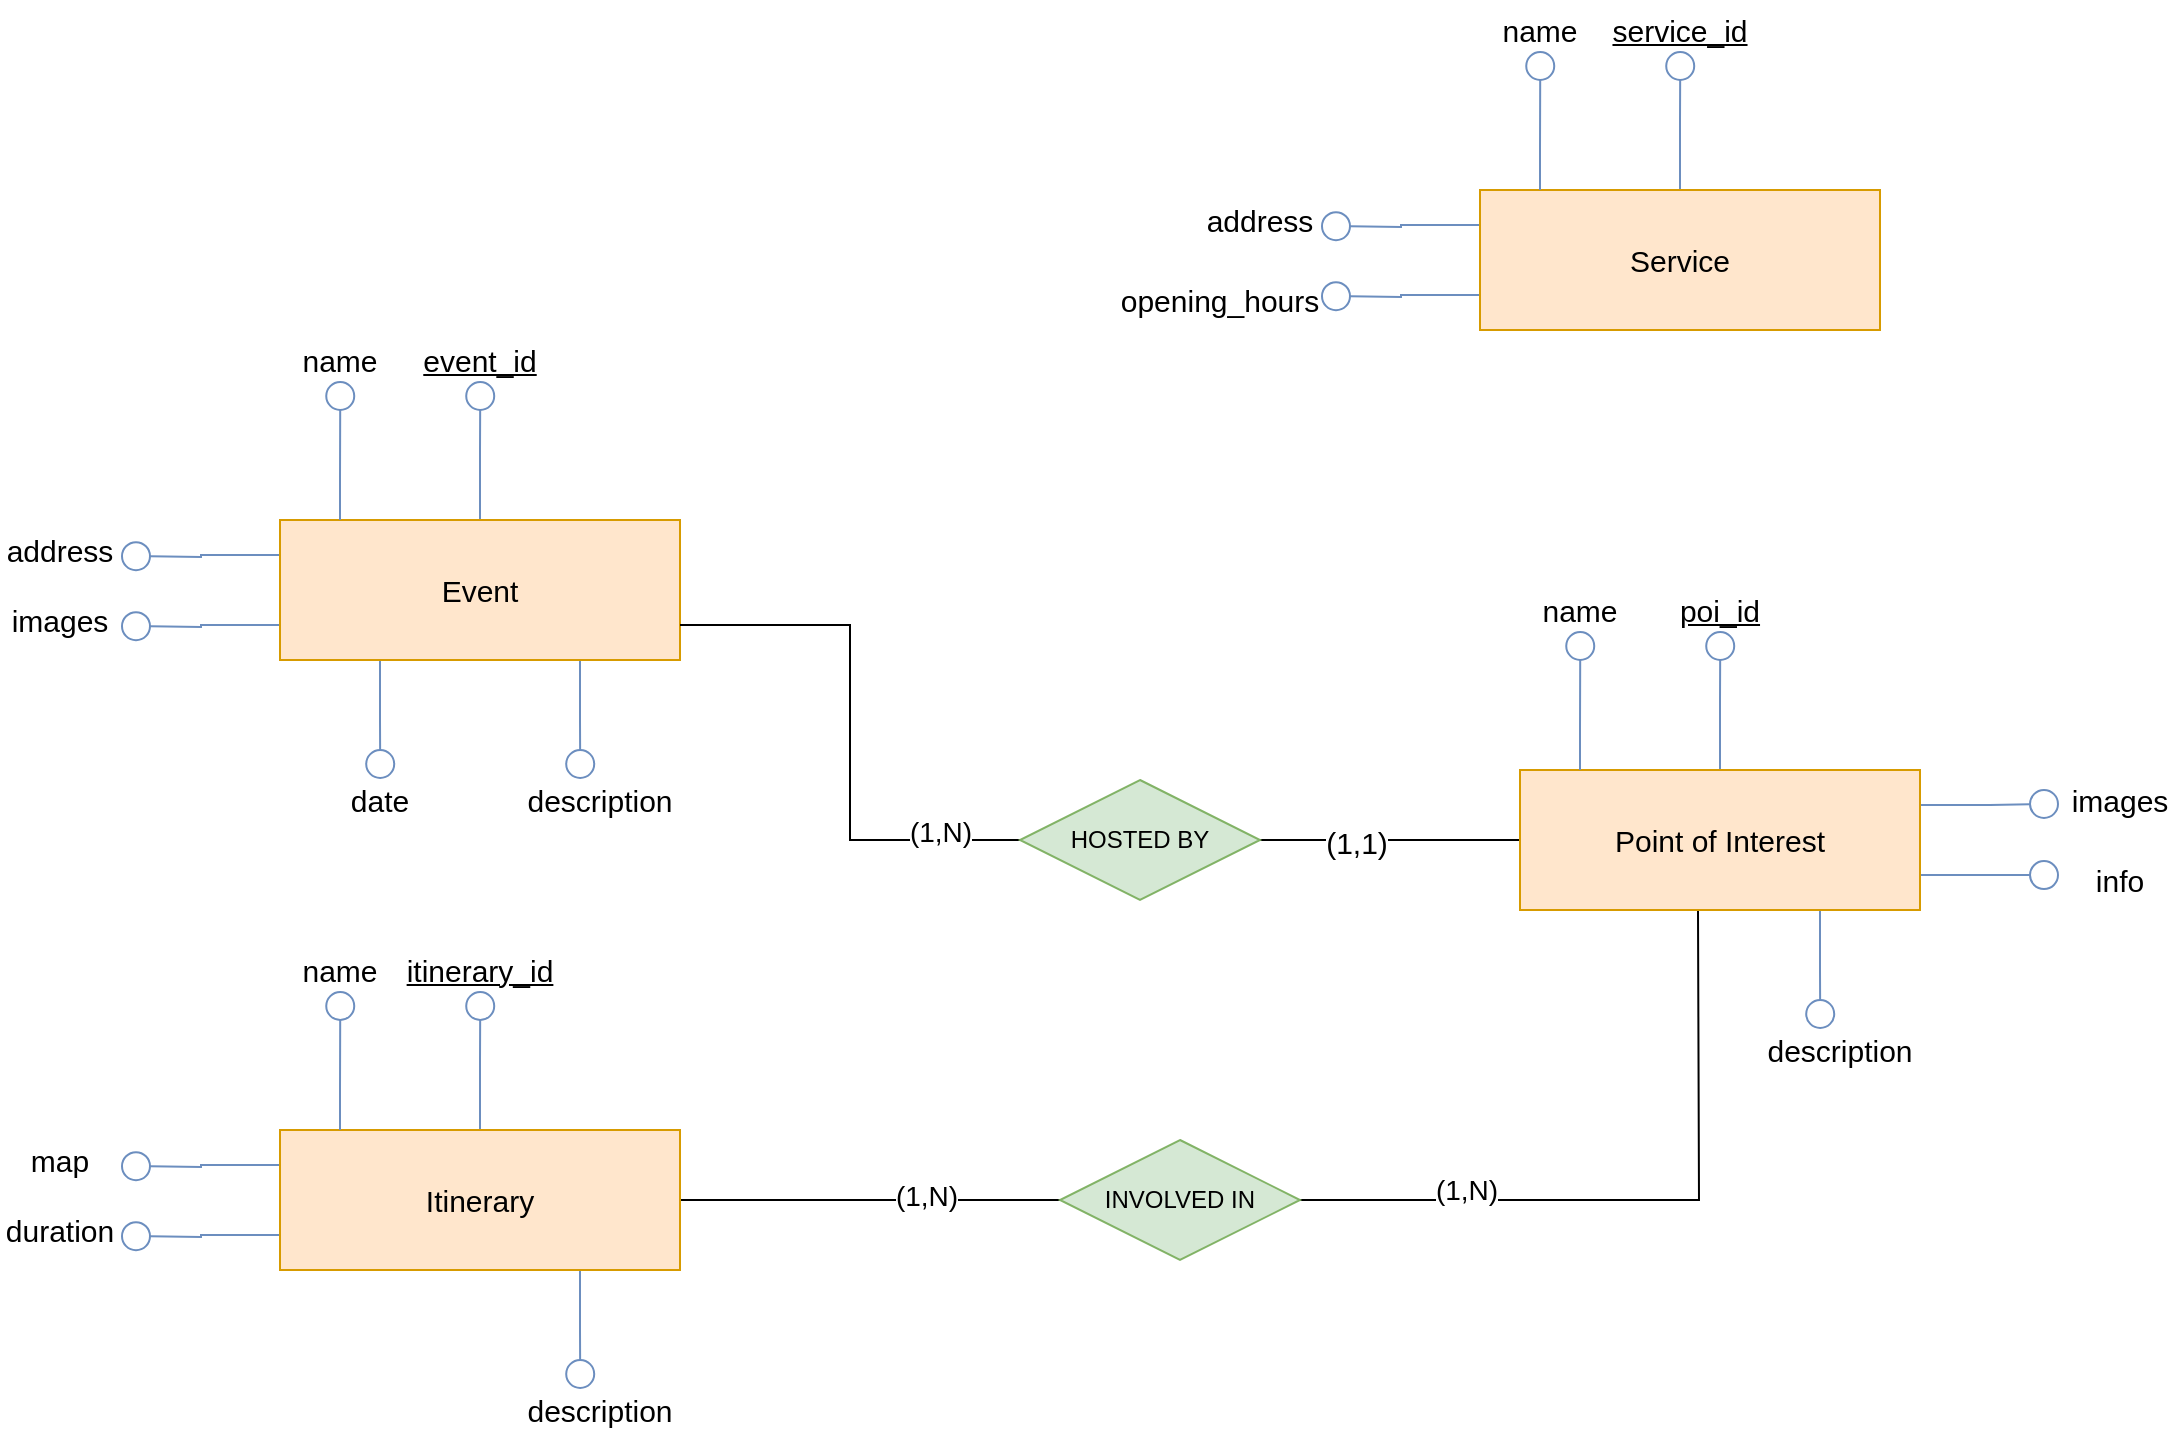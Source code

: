 <mxfile version="18.0.1" type="device"><diagram id="R2lEEEUBdFMjLlhIrx00" name="Page-1"><mxGraphModel dx="2031" dy="2141" grid="1" gridSize="10" guides="1" tooltips="1" connect="1" arrows="1" fold="1" page="1" pageScale="1" pageWidth="850" pageHeight="1100" math="0" shadow="0" extFonts="Permanent Marker^https://fonts.googleapis.com/css?family=Permanent+Marker"><root><mxCell id="0"/><mxCell id="1" parent="0"/><mxCell id="UHOT3S2RF8HssVb5WFld-2" style="edgeStyle=orthogonalEdgeStyle;rounded=0;orthogonalLoop=1;jettySize=auto;html=1;exitX=0.5;exitY=0;exitDx=0;exitDy=0;endArrow=circle;endFill=0;fillColor=#dae8fc;strokeColor=#6c8ebf;" edge="1" parent="1" source="Qjl021uiH8Wr9AbXH8u--1"><mxGeometry relative="1" as="geometry"><mxPoint x="290.143" y="180" as="targetPoint"/></mxGeometry></mxCell><mxCell id="UHOT3S2RF8HssVb5WFld-23" style="edgeStyle=orthogonalEdgeStyle;rounded=0;orthogonalLoop=1;jettySize=auto;html=1;exitX=0;exitY=0.25;exitDx=0;exitDy=0;endArrow=circle;endFill=0;fillColor=#dae8fc;strokeColor=#6c8ebf;" edge="1" parent="1" source="Qjl021uiH8Wr9AbXH8u--1"><mxGeometry relative="1" as="geometry"><mxPoint x="110" y="268" as="targetPoint"/></mxGeometry></mxCell><mxCell id="UHOT3S2RF8HssVb5WFld-24" style="edgeStyle=orthogonalEdgeStyle;rounded=0;orthogonalLoop=1;jettySize=auto;html=1;exitX=0.25;exitY=1;exitDx=0;exitDy=0;endArrow=circle;endFill=0;fillColor=#dae8fc;strokeColor=#6c8ebf;" edge="1" parent="1" source="Qjl021uiH8Wr9AbXH8u--1"><mxGeometry relative="1" as="geometry"><mxPoint x="240.143" y="380" as="targetPoint"/></mxGeometry></mxCell><mxCell id="UHOT3S2RF8HssVb5WFld-26" style="edgeStyle=orthogonalEdgeStyle;rounded=0;orthogonalLoop=1;jettySize=auto;html=1;exitX=0.75;exitY=1;exitDx=0;exitDy=0;endArrow=circle;endFill=0;fillColor=#dae8fc;strokeColor=#6c8ebf;" edge="1" parent="1" source="Qjl021uiH8Wr9AbXH8u--1"><mxGeometry relative="1" as="geometry"><mxPoint x="340.143" y="380" as="targetPoint"/></mxGeometry></mxCell><mxCell id="UHOT3S2RF8HssVb5WFld-28" style="edgeStyle=orthogonalEdgeStyle;rounded=0;orthogonalLoop=1;jettySize=auto;html=1;exitX=0;exitY=0.75;exitDx=0;exitDy=0;endArrow=circle;endFill=0;fillColor=#dae8fc;strokeColor=#6c8ebf;" edge="1" parent="1" source="Qjl021uiH8Wr9AbXH8u--1"><mxGeometry relative="1" as="geometry"><mxPoint x="110" y="303" as="targetPoint"/></mxGeometry></mxCell><mxCell id="Qjl021uiH8Wr9AbXH8u--1" value="&lt;font style=&quot;font-size: 15px&quot;&gt;Event&lt;/font&gt;" style="rounded=0;whiteSpace=wrap;html=1;fillColor=#ffe6cc;strokeColor=#d79b00;" parent="1" vertex="1"><mxGeometry x="190" y="250" width="200" height="70" as="geometry"/></mxCell><mxCell id="Qjl021uiH8Wr9AbXH8u--11" style="edgeStyle=orthogonalEdgeStyle;rounded=0;orthogonalLoop=1;jettySize=auto;html=1;entryX=0;entryY=0.5;entryDx=0;entryDy=0;fontSize=15;endArrow=none;endFill=0;exitX=1;exitY=0.5;exitDx=0;exitDy=0;" parent="1" source="UHOT3S2RF8HssVb5WFld-35" target="Qjl021uiH8Wr9AbXH8u--8" edge="1"><mxGeometry relative="1" as="geometry"><mxPoint x="410" y="595" as="sourcePoint"/></mxGeometry></mxCell><mxCell id="Qjl021uiH8Wr9AbXH8u--9" style="edgeStyle=orthogonalEdgeStyle;rounded=0;orthogonalLoop=1;jettySize=auto;html=1;exitX=1;exitY=0.5;exitDx=0;exitDy=0;entryX=0;entryY=0.5;entryDx=0;entryDy=0;fontSize=15;endArrow=none;endFill=0;" parent="1" source="Qjl021uiH8Wr9AbXH8u--7" edge="1"><mxGeometry relative="1" as="geometry"><mxPoint x="810" y="410" as="targetPoint"/></mxGeometry></mxCell><mxCell id="Qjl021uiH8Wr9AbXH8u--10" style="edgeStyle=orthogonalEdgeStyle;rounded=0;orthogonalLoop=1;jettySize=auto;html=1;exitX=0;exitY=0.5;exitDx=0;exitDy=0;entryX=1;entryY=0.75;entryDx=0;entryDy=0;fontSize=15;endArrow=none;endFill=0;" parent="1" source="Qjl021uiH8Wr9AbXH8u--7" target="Qjl021uiH8Wr9AbXH8u--1" edge="1"><mxGeometry relative="1" as="geometry"/></mxCell><mxCell id="Qjl021uiH8Wr9AbXH8u--7" value="HOSTED BY" style="shape=rhombus;perimeter=rhombusPerimeter;whiteSpace=wrap;html=1;align=center;fillColor=#d5e8d4;strokeColor=#82b366;" parent="1" vertex="1"><mxGeometry x="560" y="380" width="120" height="60" as="geometry"/></mxCell><mxCell id="Qjl021uiH8Wr9AbXH8u--12" style="edgeStyle=orthogonalEdgeStyle;rounded=0;orthogonalLoop=1;jettySize=auto;html=1;exitX=1;exitY=0.5;exitDx=0;exitDy=0;entryX=0.445;entryY=1;entryDx=0;entryDy=0;entryPerimeter=0;fontSize=15;endArrow=none;endFill=0;" parent="1" source="Qjl021uiH8Wr9AbXH8u--8" edge="1"><mxGeometry relative="1" as="geometry"><mxPoint x="899" y="445.0" as="targetPoint"/></mxGeometry></mxCell><mxCell id="Qjl021uiH8Wr9AbXH8u--8" value="INVOLVED IN" style="shape=rhombus;perimeter=rhombusPerimeter;whiteSpace=wrap;html=1;align=center;fontSize=12;fillColor=#d5e8d4;strokeColor=#82b366;" parent="1" vertex="1"><mxGeometry x="580" y="560" width="120" height="60" as="geometry"/></mxCell><mxCell id="Qjl021uiH8Wr9AbXH8u--58" value="&lt;font style=&quot;font-size: 14px;&quot;&gt;(1,N)&lt;/font&gt;" style="edgeLabel;html=1;align=center;verticalAlign=middle;resizable=0;points=[];fontSize=12;" parent="1" vertex="1" connectable="0"><mxGeometry x="490" y="585" as="geometry"><mxPoint x="23" y="3" as="offset"/></mxGeometry></mxCell><mxCell id="Qjl021uiH8Wr9AbXH8u--61" value="&lt;font style=&quot;font-size: 14px;&quot;&gt;(1,N)&lt;/font&gt;" style="edgeLabel;html=1;align=center;verticalAlign=middle;resizable=0;points=[];fontSize=12;" parent="1" vertex="1" connectable="0"><mxGeometry x="550" y="550" as="geometry"><mxPoint x="233" y="35" as="offset"/></mxGeometry></mxCell><mxCell id="Qjl021uiH8Wr9AbXH8u--62" value="&lt;font style=&quot;font-size: 14px;&quot;&gt;(1,N)&lt;/font&gt;" style="edgeLabel;html=1;align=center;verticalAlign=middle;resizable=0;points=[];" parent="1" vertex="1" connectable="0"><mxGeometry x="360" y="190" as="geometry"><mxPoint x="160" y="216" as="offset"/></mxGeometry></mxCell><mxCell id="Qjl021uiH8Wr9AbXH8u--63" value="&lt;font style=&quot;font-size: 15px;&quot;&gt;(1,1)&lt;/font&gt;" style="edgeLabel;html=1;align=center;verticalAlign=middle;resizable=0;points=[];" parent="1" vertex="1" connectable="0"><mxGeometry x="705" y="420" as="geometry"><mxPoint x="23" y="-9" as="offset"/></mxGeometry></mxCell><mxCell id="UHOT3S2RF8HssVb5WFld-3" value="&lt;u style=&quot;font-size: 15px;&quot;&gt;event_id&lt;/u&gt;" style="text;html=1;strokeColor=none;fillColor=none;align=center;verticalAlign=middle;whiteSpace=wrap;rounded=0;" vertex="1" parent="1"><mxGeometry x="260" y="155" width="60" height="30" as="geometry"/></mxCell><mxCell id="UHOT3S2RF8HssVb5WFld-4" style="edgeStyle=orthogonalEdgeStyle;rounded=0;orthogonalLoop=1;jettySize=auto;html=1;exitX=0.5;exitY=0;exitDx=0;exitDy=0;endArrow=circle;endFill=0;fillColor=#dae8fc;strokeColor=#6c8ebf;" edge="1" parent="1"><mxGeometry relative="1" as="geometry"><mxPoint x="220.143" y="180" as="targetPoint"/><mxPoint x="220" y="250" as="sourcePoint"/><Array as="points"><mxPoint x="220" y="230"/><mxPoint x="220" y="230"/></Array></mxGeometry></mxCell><mxCell id="UHOT3S2RF8HssVb5WFld-6" value="&lt;span style=&quot;font-size: 15px;&quot;&gt;name&lt;/span&gt;" style="text;html=1;strokeColor=none;fillColor=none;align=center;verticalAlign=middle;whiteSpace=wrap;rounded=0;" vertex="1" parent="1"><mxGeometry x="190" y="155" width="60" height="30" as="geometry"/></mxCell><mxCell id="UHOT3S2RF8HssVb5WFld-9" value="&lt;span style=&quot;font-size: 15px;&quot;&gt;date&lt;/span&gt;" style="text;html=1;strokeColor=none;fillColor=none;align=center;verticalAlign=middle;whiteSpace=wrap;rounded=0;" vertex="1" parent="1"><mxGeometry x="210" y="375" width="60" height="30" as="geometry"/></mxCell><mxCell id="UHOT3S2RF8HssVb5WFld-12" value="&lt;span style=&quot;font-size: 15px;&quot;&gt;address&lt;/span&gt;" style="text;html=1;strokeColor=none;fillColor=none;align=center;verticalAlign=middle;whiteSpace=wrap;rounded=0;" vertex="1" parent="1"><mxGeometry x="50" y="250" width="60" height="30" as="geometry"/></mxCell><mxCell id="UHOT3S2RF8HssVb5WFld-15" value="&lt;span style=&quot;font-size: 15px;&quot;&gt;description&lt;/span&gt;" style="text;html=1;strokeColor=none;fillColor=none;align=center;verticalAlign=middle;whiteSpace=wrap;rounded=0;" vertex="1" parent="1"><mxGeometry x="320" y="375" width="60" height="30" as="geometry"/></mxCell><mxCell id="UHOT3S2RF8HssVb5WFld-29" value="&lt;span style=&quot;font-size: 15px;&quot;&gt;images&lt;/span&gt;" style="text;html=1;strokeColor=none;fillColor=none;align=center;verticalAlign=middle;whiteSpace=wrap;rounded=0;" vertex="1" parent="1"><mxGeometry x="50" y="285" width="60" height="30" as="geometry"/></mxCell><mxCell id="UHOT3S2RF8HssVb5WFld-30" style="edgeStyle=orthogonalEdgeStyle;rounded=0;orthogonalLoop=1;jettySize=auto;html=1;exitX=0.5;exitY=0;exitDx=0;exitDy=0;endArrow=circle;endFill=0;fillColor=#dae8fc;strokeColor=#6c8ebf;" edge="1" parent="1" source="UHOT3S2RF8HssVb5WFld-35"><mxGeometry relative="1" as="geometry"><mxPoint x="290.143" y="485" as="targetPoint"/></mxGeometry></mxCell><mxCell id="UHOT3S2RF8HssVb5WFld-31" style="edgeStyle=orthogonalEdgeStyle;rounded=0;orthogonalLoop=1;jettySize=auto;html=1;exitX=0;exitY=0.25;exitDx=0;exitDy=0;endArrow=circle;endFill=0;fillColor=#dae8fc;strokeColor=#6c8ebf;" edge="1" parent="1" source="UHOT3S2RF8HssVb5WFld-35"><mxGeometry relative="1" as="geometry"><mxPoint x="110" y="573" as="targetPoint"/></mxGeometry></mxCell><mxCell id="UHOT3S2RF8HssVb5WFld-33" style="edgeStyle=orthogonalEdgeStyle;rounded=0;orthogonalLoop=1;jettySize=auto;html=1;exitX=0.75;exitY=1;exitDx=0;exitDy=0;endArrow=circle;endFill=0;fillColor=#dae8fc;strokeColor=#6c8ebf;" edge="1" parent="1" source="UHOT3S2RF8HssVb5WFld-35"><mxGeometry relative="1" as="geometry"><mxPoint x="340.143" y="685" as="targetPoint"/></mxGeometry></mxCell><mxCell id="UHOT3S2RF8HssVb5WFld-34" style="edgeStyle=orthogonalEdgeStyle;rounded=0;orthogonalLoop=1;jettySize=auto;html=1;exitX=0;exitY=0.75;exitDx=0;exitDy=0;endArrow=circle;endFill=0;fillColor=#dae8fc;strokeColor=#6c8ebf;" edge="1" parent="1" source="UHOT3S2RF8HssVb5WFld-35"><mxGeometry relative="1" as="geometry"><mxPoint x="110" y="608" as="targetPoint"/></mxGeometry></mxCell><mxCell id="UHOT3S2RF8HssVb5WFld-35" value="&lt;font style=&quot;font-size: 15px&quot;&gt;Itinerary&lt;/font&gt;" style="rounded=0;whiteSpace=wrap;html=1;fillColor=#ffe6cc;strokeColor=#d79b00;" vertex="1" parent="1"><mxGeometry x="190" y="555" width="200" height="70" as="geometry"/></mxCell><mxCell id="UHOT3S2RF8HssVb5WFld-37" value="&lt;u style=&quot;font-size: 15px;&quot;&gt;itinerary_id&lt;/u&gt;" style="text;html=1;strokeColor=none;fillColor=none;align=center;verticalAlign=middle;whiteSpace=wrap;rounded=0;" vertex="1" parent="1"><mxGeometry x="260" y="460" width="60" height="30" as="geometry"/></mxCell><mxCell id="UHOT3S2RF8HssVb5WFld-38" style="edgeStyle=orthogonalEdgeStyle;rounded=0;orthogonalLoop=1;jettySize=auto;html=1;exitX=0.5;exitY=0;exitDx=0;exitDy=0;endArrow=circle;endFill=0;fillColor=#dae8fc;strokeColor=#6c8ebf;" edge="1" parent="1"><mxGeometry relative="1" as="geometry"><mxPoint x="220.143" y="485" as="targetPoint"/><mxPoint x="220" y="555" as="sourcePoint"/><Array as="points"><mxPoint x="220" y="535"/><mxPoint x="220" y="535"/></Array></mxGeometry></mxCell><mxCell id="UHOT3S2RF8HssVb5WFld-39" value="&lt;span style=&quot;font-size: 15px;&quot;&gt;name&lt;/span&gt;" style="text;html=1;strokeColor=none;fillColor=none;align=center;verticalAlign=middle;whiteSpace=wrap;rounded=0;" vertex="1" parent="1"><mxGeometry x="190" y="460" width="60" height="30" as="geometry"/></mxCell><mxCell id="UHOT3S2RF8HssVb5WFld-41" value="&lt;span style=&quot;font-size: 15px;&quot;&gt;map&lt;/span&gt;" style="text;html=1;strokeColor=none;fillColor=none;align=center;verticalAlign=middle;whiteSpace=wrap;rounded=0;" vertex="1" parent="1"><mxGeometry x="50" y="555" width="60" height="30" as="geometry"/></mxCell><mxCell id="UHOT3S2RF8HssVb5WFld-42" value="&lt;span style=&quot;font-size: 15px;&quot;&gt;description&lt;/span&gt;" style="text;html=1;strokeColor=none;fillColor=none;align=center;verticalAlign=middle;whiteSpace=wrap;rounded=0;" vertex="1" parent="1"><mxGeometry x="320" y="680" width="60" height="30" as="geometry"/></mxCell><mxCell id="UHOT3S2RF8HssVb5WFld-43" value="&lt;span style=&quot;font-size: 15px;&quot;&gt;duration&lt;/span&gt;" style="text;html=1;strokeColor=none;fillColor=none;align=center;verticalAlign=middle;whiteSpace=wrap;rounded=0;" vertex="1" parent="1"><mxGeometry x="50" y="590" width="60" height="30" as="geometry"/></mxCell><mxCell id="UHOT3S2RF8HssVb5WFld-45" style="edgeStyle=orthogonalEdgeStyle;rounded=0;orthogonalLoop=1;jettySize=auto;html=1;exitX=0.5;exitY=0;exitDx=0;exitDy=0;endArrow=circle;endFill=0;fillColor=#dae8fc;strokeColor=#6c8ebf;" edge="1" parent="1" source="UHOT3S2RF8HssVb5WFld-49"><mxGeometry relative="1" as="geometry"><mxPoint x="910.143" y="305.0" as="targetPoint"/></mxGeometry></mxCell><mxCell id="UHOT3S2RF8HssVb5WFld-47" style="edgeStyle=orthogonalEdgeStyle;rounded=0;orthogonalLoop=1;jettySize=auto;html=1;exitX=0.75;exitY=1;exitDx=0;exitDy=0;endArrow=circle;endFill=0;fillColor=#dae8fc;strokeColor=#6c8ebf;" edge="1" parent="1" source="UHOT3S2RF8HssVb5WFld-49"><mxGeometry relative="1" as="geometry"><mxPoint x="960.143" y="505.0" as="targetPoint"/></mxGeometry></mxCell><mxCell id="UHOT3S2RF8HssVb5WFld-56" style="edgeStyle=orthogonalEdgeStyle;rounded=0;orthogonalLoop=1;jettySize=auto;html=1;exitX=1;exitY=0.25;exitDx=0;exitDy=0;endArrow=circle;endFill=0;fillColor=#dae8fc;strokeColor=#6c8ebf;" edge="1" parent="1" source="UHOT3S2RF8HssVb5WFld-49"><mxGeometry relative="1" as="geometry"><mxPoint x="1080" y="391.857" as="targetPoint"/></mxGeometry></mxCell><mxCell id="UHOT3S2RF8HssVb5WFld-57" style="edgeStyle=orthogonalEdgeStyle;rounded=0;orthogonalLoop=1;jettySize=auto;html=1;exitX=1;exitY=0.75;exitDx=0;exitDy=0;endArrow=circle;endFill=0;fillColor=#dae8fc;strokeColor=#6c8ebf;" edge="1" parent="1" source="UHOT3S2RF8HssVb5WFld-49"><mxGeometry relative="1" as="geometry"><mxPoint x="1080" y="427.571" as="targetPoint"/></mxGeometry></mxCell><mxCell id="UHOT3S2RF8HssVb5WFld-49" value="&lt;font style=&quot;font-size: 15px&quot;&gt;Point of Interest&lt;/font&gt;" style="rounded=0;whiteSpace=wrap;html=1;fillColor=#ffe6cc;strokeColor=#d79b00;" vertex="1" parent="1"><mxGeometry x="810" y="375" width="200" height="70" as="geometry"/></mxCell><mxCell id="UHOT3S2RF8HssVb5WFld-50" value="&lt;u style=&quot;font-size: 15px;&quot;&gt;poi_id&lt;/u&gt;" style="text;html=1;strokeColor=none;fillColor=none;align=center;verticalAlign=middle;whiteSpace=wrap;rounded=0;" vertex="1" parent="1"><mxGeometry x="880" y="280" width="60" height="30" as="geometry"/></mxCell><mxCell id="UHOT3S2RF8HssVb5WFld-51" style="edgeStyle=orthogonalEdgeStyle;rounded=0;orthogonalLoop=1;jettySize=auto;html=1;exitX=0.5;exitY=0;exitDx=0;exitDy=0;endArrow=circle;endFill=0;fillColor=#dae8fc;strokeColor=#6c8ebf;" edge="1" parent="1"><mxGeometry relative="1" as="geometry"><mxPoint x="840.143" y="305.0" as="targetPoint"/><mxPoint x="840" y="375.0" as="sourcePoint"/><Array as="points"><mxPoint x="840" y="355"/><mxPoint x="840" y="355"/></Array></mxGeometry></mxCell><mxCell id="UHOT3S2RF8HssVb5WFld-52" value="&lt;span style=&quot;font-size: 15px;&quot;&gt;name&lt;/span&gt;" style="text;html=1;strokeColor=none;fillColor=none;align=center;verticalAlign=middle;whiteSpace=wrap;rounded=0;" vertex="1" parent="1"><mxGeometry x="810" y="280" width="60" height="30" as="geometry"/></mxCell><mxCell id="UHOT3S2RF8HssVb5WFld-54" value="&lt;span style=&quot;font-size: 15px;&quot;&gt;description&lt;/span&gt;" style="text;html=1;strokeColor=none;fillColor=none;align=center;verticalAlign=middle;whiteSpace=wrap;rounded=0;" vertex="1" parent="1"><mxGeometry x="940" y="500" width="60" height="30" as="geometry"/></mxCell><mxCell id="UHOT3S2RF8HssVb5WFld-55" value="&lt;span style=&quot;font-size: 15px;&quot;&gt;images&lt;/span&gt;" style="text;html=1;strokeColor=none;fillColor=none;align=center;verticalAlign=middle;whiteSpace=wrap;rounded=0;" vertex="1" parent="1"><mxGeometry x="1080" y="375" width="60" height="30" as="geometry"/></mxCell><mxCell id="UHOT3S2RF8HssVb5WFld-58" value="&lt;span style=&quot;font-size: 15px;&quot;&gt;info&lt;/span&gt;" style="text;html=1;strokeColor=none;fillColor=none;align=center;verticalAlign=middle;whiteSpace=wrap;rounded=0;" vertex="1" parent="1"><mxGeometry x="1080" y="415" width="60" height="30" as="geometry"/></mxCell><mxCell id="UHOT3S2RF8HssVb5WFld-59" style="edgeStyle=orthogonalEdgeStyle;rounded=0;orthogonalLoop=1;jettySize=auto;html=1;exitX=0.5;exitY=0;exitDx=0;exitDy=0;endArrow=circle;endFill=0;fillColor=#dae8fc;strokeColor=#6c8ebf;" edge="1" parent="1" source="UHOT3S2RF8HssVb5WFld-64"><mxGeometry relative="1" as="geometry"><mxPoint x="890.143" y="15" as="targetPoint"/></mxGeometry></mxCell><mxCell id="UHOT3S2RF8HssVb5WFld-60" style="edgeStyle=orthogonalEdgeStyle;rounded=0;orthogonalLoop=1;jettySize=auto;html=1;exitX=0;exitY=0.25;exitDx=0;exitDy=0;endArrow=circle;endFill=0;fillColor=#dae8fc;strokeColor=#6c8ebf;" edge="1" parent="1" source="UHOT3S2RF8HssVb5WFld-64"><mxGeometry relative="1" as="geometry"><mxPoint x="710" y="103" as="targetPoint"/></mxGeometry></mxCell><mxCell id="UHOT3S2RF8HssVb5WFld-63" style="edgeStyle=orthogonalEdgeStyle;rounded=0;orthogonalLoop=1;jettySize=auto;html=1;exitX=0;exitY=0.75;exitDx=0;exitDy=0;endArrow=circle;endFill=0;fillColor=#dae8fc;strokeColor=#6c8ebf;" edge="1" parent="1" source="UHOT3S2RF8HssVb5WFld-64"><mxGeometry relative="1" as="geometry"><mxPoint x="710" y="138" as="targetPoint"/></mxGeometry></mxCell><mxCell id="UHOT3S2RF8HssVb5WFld-64" value="&lt;font style=&quot;font-size: 15px&quot;&gt;Service&lt;/font&gt;" style="rounded=0;whiteSpace=wrap;html=1;fillColor=#ffe6cc;strokeColor=#d79b00;" vertex="1" parent="1"><mxGeometry x="790" y="85" width="200" height="70" as="geometry"/></mxCell><mxCell id="UHOT3S2RF8HssVb5WFld-66" value="&lt;u style=&quot;font-size: 15px;&quot;&gt;service_id&lt;/u&gt;" style="text;html=1;strokeColor=none;fillColor=none;align=center;verticalAlign=middle;whiteSpace=wrap;rounded=0;" vertex="1" parent="1"><mxGeometry x="860" y="-10" width="60" height="30" as="geometry"/></mxCell><mxCell id="UHOT3S2RF8HssVb5WFld-67" style="edgeStyle=orthogonalEdgeStyle;rounded=0;orthogonalLoop=1;jettySize=auto;html=1;exitX=0.5;exitY=0;exitDx=0;exitDy=0;endArrow=circle;endFill=0;fillColor=#dae8fc;strokeColor=#6c8ebf;" edge="1" parent="1"><mxGeometry relative="1" as="geometry"><mxPoint x="820.143" y="15" as="targetPoint"/><mxPoint x="820" y="85" as="sourcePoint"/><Array as="points"><mxPoint x="820" y="65"/><mxPoint x="820" y="65"/></Array></mxGeometry></mxCell><mxCell id="UHOT3S2RF8HssVb5WFld-68" value="&lt;span style=&quot;font-size: 15px;&quot;&gt;name&lt;/span&gt;" style="text;html=1;strokeColor=none;fillColor=none;align=center;verticalAlign=middle;whiteSpace=wrap;rounded=0;" vertex="1" parent="1"><mxGeometry x="790" y="-10" width="60" height="30" as="geometry"/></mxCell><mxCell id="UHOT3S2RF8HssVb5WFld-70" value="&lt;span style=&quot;font-size: 15px;&quot;&gt;address&lt;/span&gt;" style="text;html=1;strokeColor=none;fillColor=none;align=center;verticalAlign=middle;whiteSpace=wrap;rounded=0;" vertex="1" parent="1"><mxGeometry x="650" y="85" width="60" height="30" as="geometry"/></mxCell><mxCell id="UHOT3S2RF8HssVb5WFld-72" value="&lt;span style=&quot;font-size: 15px;&quot;&gt;opening_hours&lt;/span&gt;" style="text;html=1;strokeColor=none;fillColor=none;align=center;verticalAlign=middle;whiteSpace=wrap;rounded=0;" vertex="1" parent="1"><mxGeometry x="630" y="125" width="60" height="30" as="geometry"/></mxCell></root></mxGraphModel></diagram></mxfile>